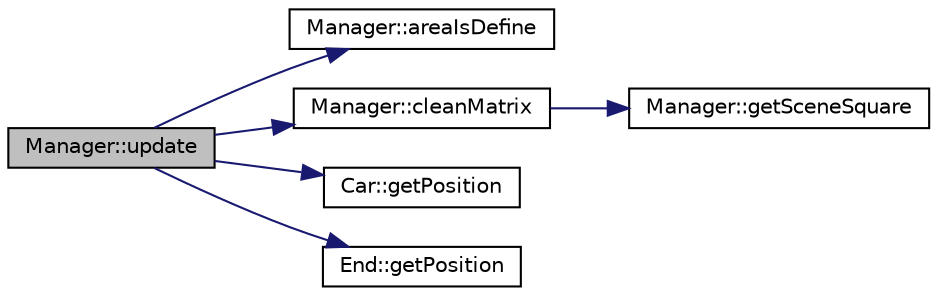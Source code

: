 digraph "Manager::update"
{
  edge [fontname="Helvetica",fontsize="10",labelfontname="Helvetica",labelfontsize="10"];
  node [fontname="Helvetica",fontsize="10",shape=record];
  rankdir="LR";
  Node1 [label="Manager::update",height=0.2,width=0.4,color="black", fillcolor="grey75", style="filled" fontcolor="black"];
  Node1 -> Node2 [color="midnightblue",fontsize="10",style="solid",fontname="Helvetica"];
  Node2 [label="Manager::areaIsDefine",height=0.2,width=0.4,color="black", fillcolor="white", style="filled",URL="$class_manager.html#a5040d372e0142f22892fdce49ca96e03"];
  Node1 -> Node3 [color="midnightblue",fontsize="10",style="solid",fontname="Helvetica"];
  Node3 [label="Manager::cleanMatrix",height=0.2,width=0.4,color="black", fillcolor="white", style="filled",URL="$class_manager.html#a1734887f37a6cc8e5837431b2875459f"];
  Node3 -> Node4 [color="midnightblue",fontsize="10",style="solid",fontname="Helvetica"];
  Node4 [label="Manager::getSceneSquare",height=0.2,width=0.4,color="black", fillcolor="white", style="filled",URL="$class_manager.html#a60f89ec1bf61d37a74b4cd67a57d5702"];
  Node1 -> Node5 [color="midnightblue",fontsize="10",style="solid",fontname="Helvetica"];
  Node5 [label="Car::getPosition",height=0.2,width=0.4,color="black", fillcolor="white", style="filled",URL="$class_car.html#a20dd521474ee36b144bde58e3359eed6"];
  Node1 -> Node6 [color="midnightblue",fontsize="10",style="solid",fontname="Helvetica"];
  Node6 [label="End::getPosition",height=0.2,width=0.4,color="black", fillcolor="white", style="filled",URL="$class_end.html#ac1365bd526e9ca1f5c8e9d80dc750a36"];
}
